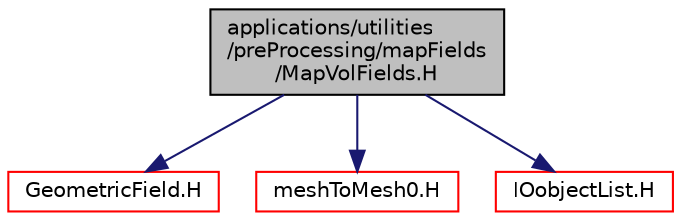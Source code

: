 digraph "applications/utilities/preProcessing/mapFields/MapVolFields.H"
{
  bgcolor="transparent";
  edge [fontname="Helvetica",fontsize="10",labelfontname="Helvetica",labelfontsize="10"];
  node [fontname="Helvetica",fontsize="10",shape=record];
  Node0 [label="applications/utilities\l/preProcessing/mapFields\l/MapVolFields.H",height=0.2,width=0.4,color="black", fillcolor="grey75", style="filled", fontcolor="black"];
  Node0 -> Node1 [color="midnightblue",fontsize="10",style="solid",fontname="Helvetica"];
  Node1 [label="GeometricField.H",height=0.2,width=0.4,color="red",URL="$a10523.html"];
  Node0 -> Node170 [color="midnightblue",fontsize="10",style="solid",fontname="Helvetica"];
  Node170 [label="meshToMesh0.H",height=0.2,width=0.4,color="red",URL="$a14933.html"];
  Node0 -> Node307 [color="midnightblue",fontsize="10",style="solid",fontname="Helvetica"];
  Node307 [label="IOobjectList.H",height=0.2,width=0.4,color="red",URL="$a09731.html"];
}
